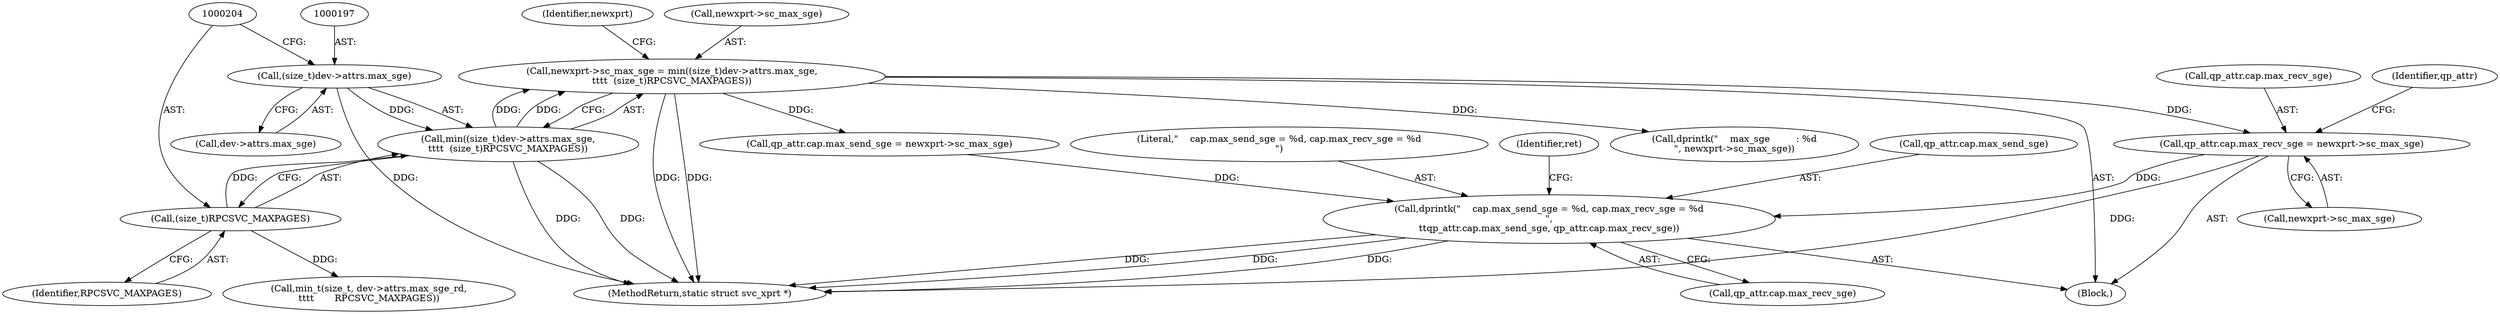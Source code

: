 digraph "0_linux_c70422f760c120480fee4de6c38804c72aa26bc1_44@API" {
"1000421" [label="(Call,qp_attr.cap.max_recv_sge = newxprt->sc_max_sge)"];
"1000191" [label="(Call,newxprt->sc_max_sge = min((size_t)dev->attrs.max_sge,\n\t\t\t\t  (size_t)RPCSVC_MAXPAGES))"];
"1000195" [label="(Call,min((size_t)dev->attrs.max_sge,\n\t\t\t\t  (size_t)RPCSVC_MAXPAGES))"];
"1000196" [label="(Call,(size_t)dev->attrs.max_sge)"];
"1000203" [label="(Call,(size_t)RPCSVC_MAXPAGES)"];
"1000474" [label="(Call,dprintk(\"    cap.max_send_sge = %d, cap.max_recv_sge = %d\n\",\n\t\tqp_attr.cap.max_send_sge, qp_attr.cap.max_recv_sge))"];
"1000412" [label="(Call,qp_attr.cap.max_send_sge = newxprt->sc_max_sge)"];
"1000733" [label="(Call,dprintk(\"    max_sge         : %d\n\", newxprt->sc_max_sge))"];
"1000475" [label="(Literal,\"    cap.max_send_sge = %d, cap.max_recv_sge = %d\n\")"];
"1000208" [label="(Identifier,newxprt)"];
"1000205" [label="(Identifier,RPCSVC_MAXPAGES)"];
"1000191" [label="(Call,newxprt->sc_max_sge = min((size_t)dev->attrs.max_sge,\n\t\t\t\t  (size_t)RPCSVC_MAXPAGES))"];
"1000210" [label="(Call,min_t(size_t, dev->attrs.max_sge_rd,\n\t\t\t\t       RPCSVC_MAXPAGES))"];
"1000487" [label="(Identifier,ret)"];
"1000476" [label="(Call,qp_attr.cap.max_send_sge)"];
"1000427" [label="(Call,newxprt->sc_max_sge)"];
"1000474" [label="(Call,dprintk(\"    cap.max_send_sge = %d, cap.max_recv_sge = %d\n\",\n\t\tqp_attr.cap.max_send_sge, qp_attr.cap.max_recv_sge))"];
"1000203" [label="(Call,(size_t)RPCSVC_MAXPAGES)"];
"1000198" [label="(Call,dev->attrs.max_sge)"];
"1000195" [label="(Call,min((size_t)dev->attrs.max_sge,\n\t\t\t\t  (size_t)RPCSVC_MAXPAGES))"];
"1000192" [label="(Call,newxprt->sc_max_sge)"];
"1000797" [label="(MethodReturn,static struct svc_xprt *)"];
"1000421" [label="(Call,qp_attr.cap.max_recv_sge = newxprt->sc_max_sge)"];
"1000432" [label="(Identifier,qp_attr)"];
"1000113" [label="(Block,)"];
"1000196" [label="(Call,(size_t)dev->attrs.max_sge)"];
"1000481" [label="(Call,qp_attr.cap.max_recv_sge)"];
"1000422" [label="(Call,qp_attr.cap.max_recv_sge)"];
"1000421" -> "1000113"  [label="AST: "];
"1000421" -> "1000427"  [label="CFG: "];
"1000422" -> "1000421"  [label="AST: "];
"1000427" -> "1000421"  [label="AST: "];
"1000432" -> "1000421"  [label="CFG: "];
"1000421" -> "1000797"  [label="DDG: "];
"1000191" -> "1000421"  [label="DDG: "];
"1000421" -> "1000474"  [label="DDG: "];
"1000191" -> "1000113"  [label="AST: "];
"1000191" -> "1000195"  [label="CFG: "];
"1000192" -> "1000191"  [label="AST: "];
"1000195" -> "1000191"  [label="AST: "];
"1000208" -> "1000191"  [label="CFG: "];
"1000191" -> "1000797"  [label="DDG: "];
"1000191" -> "1000797"  [label="DDG: "];
"1000195" -> "1000191"  [label="DDG: "];
"1000195" -> "1000191"  [label="DDG: "];
"1000191" -> "1000412"  [label="DDG: "];
"1000191" -> "1000733"  [label="DDG: "];
"1000195" -> "1000203"  [label="CFG: "];
"1000196" -> "1000195"  [label="AST: "];
"1000203" -> "1000195"  [label="AST: "];
"1000195" -> "1000797"  [label="DDG: "];
"1000195" -> "1000797"  [label="DDG: "];
"1000196" -> "1000195"  [label="DDG: "];
"1000203" -> "1000195"  [label="DDG: "];
"1000196" -> "1000198"  [label="CFG: "];
"1000197" -> "1000196"  [label="AST: "];
"1000198" -> "1000196"  [label="AST: "];
"1000204" -> "1000196"  [label="CFG: "];
"1000196" -> "1000797"  [label="DDG: "];
"1000203" -> "1000205"  [label="CFG: "];
"1000204" -> "1000203"  [label="AST: "];
"1000205" -> "1000203"  [label="AST: "];
"1000203" -> "1000210"  [label="DDG: "];
"1000474" -> "1000113"  [label="AST: "];
"1000474" -> "1000481"  [label="CFG: "];
"1000475" -> "1000474"  [label="AST: "];
"1000476" -> "1000474"  [label="AST: "];
"1000481" -> "1000474"  [label="AST: "];
"1000487" -> "1000474"  [label="CFG: "];
"1000474" -> "1000797"  [label="DDG: "];
"1000474" -> "1000797"  [label="DDG: "];
"1000474" -> "1000797"  [label="DDG: "];
"1000412" -> "1000474"  [label="DDG: "];
}
